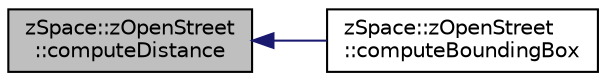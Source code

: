 digraph "zSpace::zOpenStreet::computeDistance"
{
  edge [fontname="Helvetica",fontsize="10",labelfontname="Helvetica",labelfontsize="10"];
  node [fontname="Helvetica",fontsize="10",shape=record];
  rankdir="LR";
  Node11 [label="zSpace::zOpenStreet\l::computeDistance",height=0.2,width=0.4,color="black", fillcolor="grey75", style="filled", fontcolor="black"];
  Node11 -> Node12 [dir="back",color="midnightblue",fontsize="10",style="solid",fontname="Helvetica"];
  Node12 [label="zSpace::zOpenStreet\l::computeBoundingBox",height=0.2,width=0.4,color="black", fillcolor="white", style="filled",URL="$classz_space_1_1z_open_street.html#addda583a6f1ace2828d900484e71b44b",tooltip="This method computes the bounding box in 3D space of the OSM data from the lat_lon container of the b..."];
}
